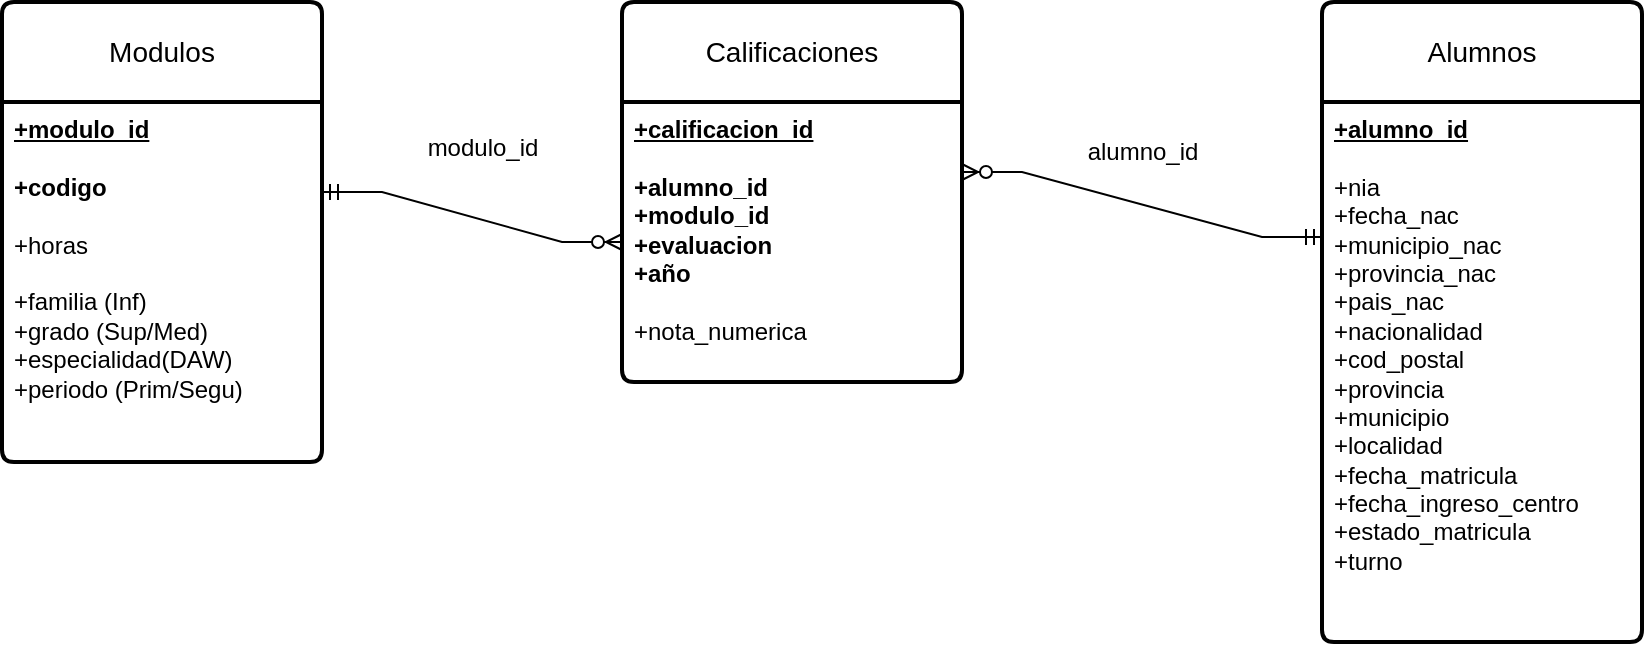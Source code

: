 <mxfile version="24.2.5" type="device">
  <diagram id="R2lEEEUBdFMjLlhIrx00" name="Page-1">
    <mxGraphModel dx="1221" dy="699" grid="1" gridSize="10" guides="1" tooltips="1" connect="1" arrows="1" fold="1" page="1" pageScale="1" pageWidth="850" pageHeight="1100" math="0" shadow="0" extFonts="Permanent Marker^https://fonts.googleapis.com/css?family=Permanent+Marker">
      <root>
        <mxCell id="0" />
        <mxCell id="1" parent="0" />
        <mxCell id="nYPI9ZoJaHFmOhe6Q_kn-4" value="Calificaciones" style="swimlane;childLayout=stackLayout;horizontal=1;startSize=50;horizontalStack=0;rounded=1;fontSize=14;fontStyle=0;strokeWidth=2;resizeParent=0;resizeLast=1;shadow=0;dashed=0;align=center;arcSize=4;whiteSpace=wrap;html=1;" parent="1" vertex="1">
          <mxGeometry x="330" y="20" width="170" height="190" as="geometry" />
        </mxCell>
        <mxCell id="nYPI9ZoJaHFmOhe6Q_kn-5" value="&lt;b&gt;&lt;u&gt;+calificacion_id&lt;br&gt;&lt;/u&gt;&lt;br&gt;&lt;/b&gt;&lt;div&gt;&lt;b&gt;+alumno_id&lt;/b&gt;&lt;div&gt;&lt;b&gt;+modulo_id&lt;br&gt;&lt;/b&gt;&lt;div&gt;&lt;b&gt;+evaluacion&lt;/b&gt;&lt;/div&gt;&lt;/div&gt;&lt;div&gt;&lt;b&gt;+año&lt;/b&gt;&lt;/div&gt;&lt;/div&gt;&lt;div&gt;&lt;b&gt;&lt;br&gt;&lt;/b&gt;&lt;/div&gt;&lt;div&gt;+nota_numerica&lt;/div&gt;" style="align=left;strokeColor=none;fillColor=none;spacingLeft=4;fontSize=12;verticalAlign=top;resizable=0;rotatable=0;part=1;html=1;" parent="nYPI9ZoJaHFmOhe6Q_kn-4" vertex="1">
          <mxGeometry y="50" width="170" height="140" as="geometry" />
        </mxCell>
        <mxCell id="nYPI9ZoJaHFmOhe6Q_kn-6" value="Alumnos" style="swimlane;childLayout=stackLayout;horizontal=1;startSize=50;horizontalStack=0;rounded=1;fontSize=14;fontStyle=0;strokeWidth=2;resizeParent=0;resizeLast=1;shadow=0;dashed=0;align=center;arcSize=4;whiteSpace=wrap;html=1;" parent="1" vertex="1">
          <mxGeometry x="680" y="20" width="160" height="320" as="geometry" />
        </mxCell>
        <mxCell id="nYPI9ZoJaHFmOhe6Q_kn-7" value="&lt;u&gt;&lt;b&gt;+alumno_id&lt;/b&gt;&lt;/u&gt;&lt;div&gt;&lt;u&gt;&lt;b&gt;&lt;br&gt;&lt;/b&gt;&lt;/u&gt;+nia&lt;/div&gt;&lt;div&gt;+fecha_nac&lt;/div&gt;&lt;div&gt;+municipio_nac&lt;/div&gt;&lt;div&gt;+provincia_nac&lt;/div&gt;&lt;div&gt;+pais_nac&lt;/div&gt;&lt;div&gt;+nacionalidad&lt;/div&gt;&lt;div&gt;+cod_postal&lt;/div&gt;&lt;div&gt;+provincia&lt;/div&gt;&lt;div&gt;+municipio&lt;/div&gt;&lt;div&gt;+localidad&lt;/div&gt;&lt;div&gt;+fecha_matricula&lt;/div&gt;&lt;div&gt;+fecha_ingreso_centro&lt;/div&gt;&lt;div&gt;+estado_matricula&lt;/div&gt;&lt;div&gt;&lt;span style=&quot;background-color: initial;&quot;&gt;+turno&lt;/span&gt;&lt;br&gt;&lt;/div&gt;" style="align=left;strokeColor=none;fillColor=none;spacingLeft=4;fontSize=12;verticalAlign=top;resizable=0;rotatable=0;part=1;html=1;" parent="nYPI9ZoJaHFmOhe6Q_kn-6" vertex="1">
          <mxGeometry y="50" width="160" height="270" as="geometry" />
        </mxCell>
        <mxCell id="nYPI9ZoJaHFmOhe6Q_kn-8" value="" style="edgeStyle=entityRelationEdgeStyle;fontSize=12;html=1;endArrow=ERzeroToMany;startArrow=ERmandOne;rounded=0;entryX=1;entryY=0.25;entryDx=0;entryDy=0;exitX=0;exitY=0.25;exitDx=0;exitDy=0;" parent="1" source="nYPI9ZoJaHFmOhe6Q_kn-7" target="nYPI9ZoJaHFmOhe6Q_kn-5" edge="1">
          <mxGeometry width="100" height="100" relative="1" as="geometry">
            <mxPoint x="480" y="520" as="sourcePoint" />
            <mxPoint x="580" y="420" as="targetPoint" />
          </mxGeometry>
        </mxCell>
        <mxCell id="nYPI9ZoJaHFmOhe6Q_kn-9" value="Modulos" style="swimlane;childLayout=stackLayout;horizontal=1;startSize=50;horizontalStack=0;rounded=1;fontSize=14;fontStyle=0;strokeWidth=2;resizeParent=0;resizeLast=1;shadow=0;dashed=0;align=center;arcSize=4;whiteSpace=wrap;html=1;" parent="1" vertex="1">
          <mxGeometry x="20" y="20" width="160" height="230" as="geometry" />
        </mxCell>
        <mxCell id="nYPI9ZoJaHFmOhe6Q_kn-10" value="&lt;b&gt;&lt;u&gt;+modulo_id&lt;/u&gt;&lt;/b&gt;&lt;div&gt;&lt;b&gt;&lt;u&gt;&lt;br&gt;&lt;/u&gt;+codigo&lt;/b&gt;&lt;div&gt;&lt;div&gt;&lt;b&gt;&lt;br&gt;&lt;/b&gt;&lt;/div&gt;&lt;div&gt;+horas&lt;/div&gt;&lt;/div&gt;&lt;div&gt;&lt;br&gt;&lt;/div&gt;&lt;div&gt;+familia (Inf)&lt;/div&gt;&lt;div&gt;+grado (Sup/Med)&lt;/div&gt;&lt;div&gt;+especialidad(DAW)&lt;/div&gt;&lt;div&gt;+periodo (Prim/Segu)&lt;/div&gt;&lt;/div&gt;" style="align=left;strokeColor=none;fillColor=none;spacingLeft=4;fontSize=12;verticalAlign=top;resizable=0;rotatable=0;part=1;html=1;" parent="nYPI9ZoJaHFmOhe6Q_kn-9" vertex="1">
          <mxGeometry y="50" width="160" height="180" as="geometry" />
        </mxCell>
        <mxCell id="nYPI9ZoJaHFmOhe6Q_kn-11" value="" style="edgeStyle=entityRelationEdgeStyle;fontSize=12;html=1;endArrow=ERzeroToMany;startArrow=ERmandOne;rounded=0;exitX=1;exitY=0.25;exitDx=0;exitDy=0;entryX=0;entryY=0.5;entryDx=0;entryDy=0;" parent="1" source="nYPI9ZoJaHFmOhe6Q_kn-10" target="nYPI9ZoJaHFmOhe6Q_kn-5" edge="1">
          <mxGeometry width="100" height="100" relative="1" as="geometry">
            <mxPoint x="330" y="410" as="sourcePoint" />
            <mxPoint x="430" y="310" as="targetPoint" />
          </mxGeometry>
        </mxCell>
        <mxCell id="qC9MQ1CKWeiiMSyQXWao-6" value="modulo_id&lt;div&gt;&lt;br&gt;&lt;/div&gt;" style="text;html=1;align=center;verticalAlign=middle;resizable=0;points=[];autosize=1;strokeColor=none;fillColor=none;" vertex="1" parent="1">
          <mxGeometry x="220" y="80" width="80" height="40" as="geometry" />
        </mxCell>
        <mxCell id="qC9MQ1CKWeiiMSyQXWao-7" value="alumno_id" style="text;html=1;align=center;verticalAlign=middle;resizable=0;points=[];autosize=1;strokeColor=none;fillColor=none;" vertex="1" parent="1">
          <mxGeometry x="550" y="80" width="80" height="30" as="geometry" />
        </mxCell>
      </root>
    </mxGraphModel>
  </diagram>
</mxfile>
